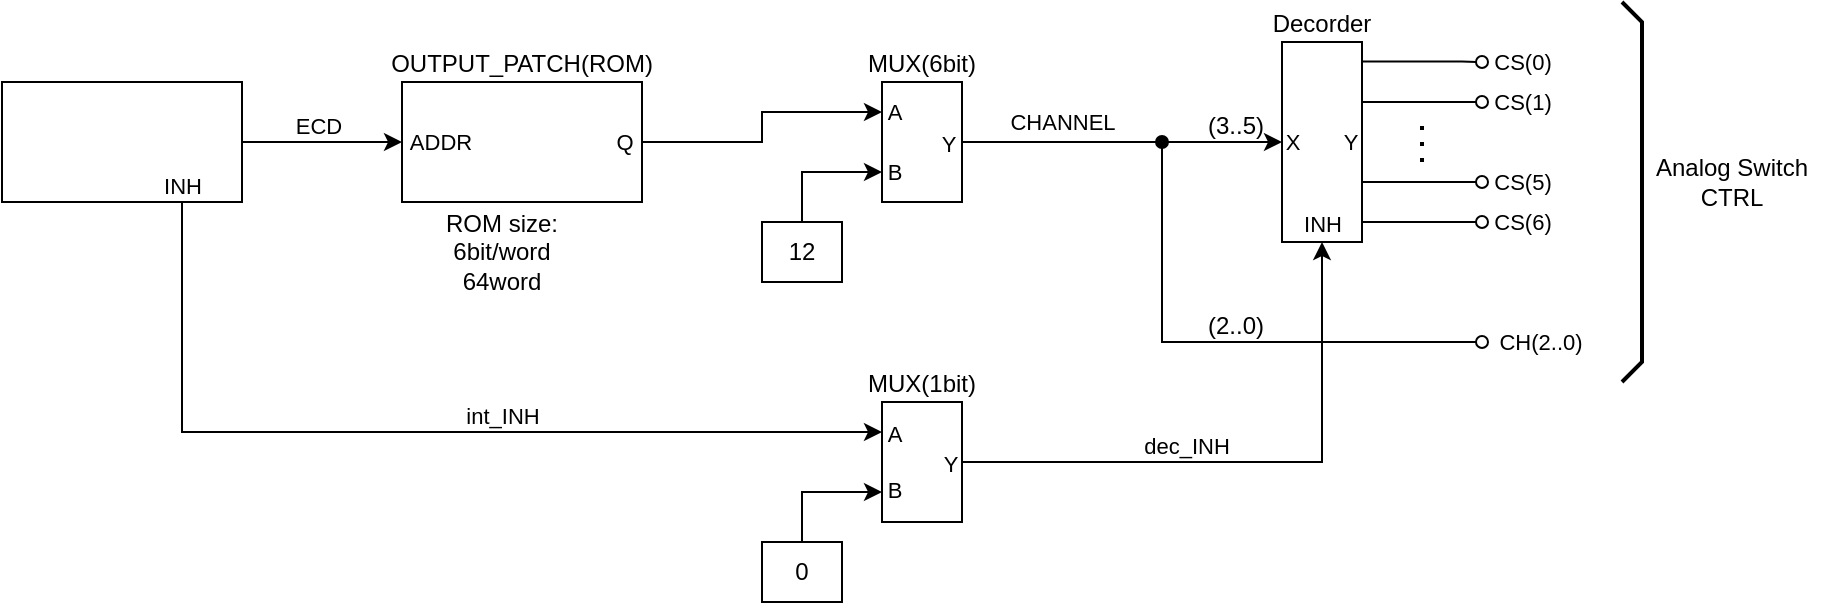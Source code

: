 <mxfile version="28.2.4">
  <diagram name="ページ1" id="_ePW4zhoS9NOFlKjHNw6">
    <mxGraphModel dx="394" dy="468" grid="1" gridSize="10" guides="1" tooltips="1" connect="1" arrows="1" fold="1" page="1" pageScale="1" pageWidth="1169" pageHeight="827" math="0" shadow="0">
      <root>
        <mxCell id="0" />
        <mxCell id="1" parent="0" />
        <mxCell id="D9AdO3M2kVD_GUAC84vx-1" value="" style="rounded=0;whiteSpace=wrap;html=1;" vertex="1" parent="1">
          <mxGeometry x="160" y="260" width="120" height="60" as="geometry" />
        </mxCell>
        <mxCell id="D9AdO3M2kVD_GUAC84vx-2" value="OUTPUT_PATCH(ROM)" style="rounded=0;whiteSpace=wrap;html=1;labelPosition=center;verticalLabelPosition=top;align=center;verticalAlign=bottom;" vertex="1" parent="1">
          <mxGeometry x="360" y="260" width="120" height="60" as="geometry" />
        </mxCell>
        <mxCell id="D9AdO3M2kVD_GUAC84vx-4" value="MUX(1bit)" style="rounded=0;whiteSpace=wrap;html=1;labelPosition=center;verticalLabelPosition=top;align=center;verticalAlign=bottom;" vertex="1" parent="1">
          <mxGeometry x="600" y="420" width="40" height="60" as="geometry" />
        </mxCell>
        <mxCell id="D9AdO3M2kVD_GUAC84vx-22" value="(3..5)" style="text;html=1;align=center;verticalAlign=middle;whiteSpace=wrap;rounded=0;" vertex="1" parent="1">
          <mxGeometry x="747" y="267" width="60" height="30" as="geometry" />
        </mxCell>
        <mxCell id="D9AdO3M2kVD_GUAC84vx-5" value="Decorder" style="rounded=0;whiteSpace=wrap;html=1;labelPosition=center;verticalLabelPosition=top;align=center;verticalAlign=bottom;" vertex="1" parent="1">
          <mxGeometry x="800" y="240" width="40" height="100" as="geometry" />
        </mxCell>
        <mxCell id="D9AdO3M2kVD_GUAC84vx-3" value="MUX(6bit)" style="rounded=0;whiteSpace=wrap;html=1;labelPosition=center;verticalLabelPosition=top;align=center;verticalAlign=bottom;" vertex="1" parent="1">
          <mxGeometry x="600" y="260" width="40" height="60" as="geometry" />
        </mxCell>
        <mxCell id="D9AdO3M2kVD_GUAC84vx-8" style="edgeStyle=orthogonalEdgeStyle;rounded=0;orthogonalLoop=1;jettySize=auto;html=1;exitX=1;exitY=0.5;exitDx=0;exitDy=0;entryX=0;entryY=0.5;entryDx=0;entryDy=0;" edge="1" parent="1" source="D9AdO3M2kVD_GUAC84vx-1" target="D9AdO3M2kVD_GUAC84vx-2">
          <mxGeometry relative="1" as="geometry" />
        </mxCell>
        <mxCell id="D9AdO3M2kVD_GUAC84vx-42" value="ADDR" style="edgeLabel;html=1;align=center;verticalAlign=middle;resizable=0;points=[];" vertex="1" connectable="0" parent="D9AdO3M2kVD_GUAC84vx-8">
          <mxGeometry x="0.67" relative="1" as="geometry">
            <mxPoint x="32" as="offset" />
          </mxGeometry>
        </mxCell>
        <mxCell id="D9AdO3M2kVD_GUAC84vx-48" value="ECD" style="edgeLabel;html=1;align=center;verticalAlign=middle;resizable=0;points=[];" vertex="1" connectable="0" parent="D9AdO3M2kVD_GUAC84vx-8">
          <mxGeometry x="-0.458" y="1" relative="1" as="geometry">
            <mxPoint x="16" y="-7" as="offset" />
          </mxGeometry>
        </mxCell>
        <mxCell id="D9AdO3M2kVD_GUAC84vx-39" style="edgeStyle=orthogonalEdgeStyle;rounded=0;orthogonalLoop=1;jettySize=auto;html=1;exitX=0.75;exitY=1;exitDx=0;exitDy=0;entryX=0;entryY=0.25;entryDx=0;entryDy=0;" edge="1" parent="1" source="D9AdO3M2kVD_GUAC84vx-1" target="D9AdO3M2kVD_GUAC84vx-4">
          <mxGeometry relative="1" as="geometry" />
        </mxCell>
        <mxCell id="D9AdO3M2kVD_GUAC84vx-40" value="A" style="edgeLabel;html=1;align=center;verticalAlign=middle;resizable=0;points=[];" vertex="1" connectable="0" parent="D9AdO3M2kVD_GUAC84vx-39">
          <mxGeometry x="0.952" y="-1" relative="1" as="geometry">
            <mxPoint x="17" as="offset" />
          </mxGeometry>
        </mxCell>
        <mxCell id="D9AdO3M2kVD_GUAC84vx-47" value="INH" style="edgeLabel;html=1;align=center;verticalAlign=middle;resizable=0;points=[];" vertex="1" connectable="0" parent="D9AdO3M2kVD_GUAC84vx-39">
          <mxGeometry x="-0.955" relative="1" as="geometry">
            <mxPoint y="-19" as="offset" />
          </mxGeometry>
        </mxCell>
        <mxCell id="D9AdO3M2kVD_GUAC84vx-49" value="int_INH" style="edgeLabel;html=1;align=center;verticalAlign=middle;resizable=0;points=[];" vertex="1" connectable="0" parent="D9AdO3M2kVD_GUAC84vx-39">
          <mxGeometry x="-0.29" y="-1" relative="1" as="geometry">
            <mxPoint x="110" y="-9" as="offset" />
          </mxGeometry>
        </mxCell>
        <mxCell id="D9AdO3M2kVD_GUAC84vx-9" style="edgeStyle=orthogonalEdgeStyle;rounded=0;orthogonalLoop=1;jettySize=auto;html=1;exitX=1;exitY=0.5;exitDx=0;exitDy=0;entryX=0;entryY=0.25;entryDx=0;entryDy=0;" edge="1" parent="1" source="D9AdO3M2kVD_GUAC84vx-2" target="D9AdO3M2kVD_GUAC84vx-3">
          <mxGeometry relative="1" as="geometry" />
        </mxCell>
        <mxCell id="D9AdO3M2kVD_GUAC84vx-23" value="A" style="edgeLabel;html=1;align=center;verticalAlign=middle;resizable=0;points=[];" vertex="1" connectable="0" parent="D9AdO3M2kVD_GUAC84vx-9">
          <mxGeometry x="0.884" relative="1" as="geometry">
            <mxPoint x="14" as="offset" />
          </mxGeometry>
        </mxCell>
        <mxCell id="D9AdO3M2kVD_GUAC84vx-43" value="Q" style="edgeLabel;html=1;align=center;verticalAlign=middle;resizable=0;points=[];" vertex="1" connectable="0" parent="D9AdO3M2kVD_GUAC84vx-9">
          <mxGeometry x="-0.801" relative="1" as="geometry">
            <mxPoint x="-23" as="offset" />
          </mxGeometry>
        </mxCell>
        <mxCell id="D9AdO3M2kVD_GUAC84vx-12" style="edgeStyle=orthogonalEdgeStyle;rounded=0;orthogonalLoop=1;jettySize=auto;html=1;exitX=1;exitY=0.5;exitDx=0;exitDy=0;entryX=0;entryY=0.5;entryDx=0;entryDy=0;" edge="1" parent="1" source="D9AdO3M2kVD_GUAC84vx-3" target="D9AdO3M2kVD_GUAC84vx-5">
          <mxGeometry relative="1" as="geometry" />
        </mxCell>
        <mxCell id="D9AdO3M2kVD_GUAC84vx-35" value="CHANNEL" style="edgeLabel;html=1;align=center;verticalAlign=middle;resizable=0;points=[];" vertex="1" connectable="0" parent="D9AdO3M2kVD_GUAC84vx-12">
          <mxGeometry x="-0.58" y="1" relative="1" as="geometry">
            <mxPoint x="16" y="-9" as="offset" />
          </mxGeometry>
        </mxCell>
        <mxCell id="D9AdO3M2kVD_GUAC84vx-38" value="X" style="edgeLabel;html=1;align=center;verticalAlign=middle;resizable=0;points=[];" vertex="1" connectable="0" parent="D9AdO3M2kVD_GUAC84vx-12">
          <mxGeometry x="0.818" relative="1" as="geometry">
            <mxPoint x="19" as="offset" />
          </mxGeometry>
        </mxCell>
        <mxCell id="D9AdO3M2kVD_GUAC84vx-44" value="Y" style="edgeLabel;html=1;align=center;verticalAlign=middle;resizable=0;points=[];" vertex="1" connectable="0" parent="D9AdO3M2kVD_GUAC84vx-12">
          <mxGeometry x="-0.812" y="-1" relative="1" as="geometry">
            <mxPoint x="-22" as="offset" />
          </mxGeometry>
        </mxCell>
        <mxCell id="D9AdO3M2kVD_GUAC84vx-36" style="edgeStyle=orthogonalEdgeStyle;rounded=0;orthogonalLoop=1;jettySize=auto;html=1;exitX=1;exitY=0.5;exitDx=0;exitDy=0;entryX=0.5;entryY=1;entryDx=0;entryDy=0;" edge="1" parent="1" source="D9AdO3M2kVD_GUAC84vx-4" target="D9AdO3M2kVD_GUAC84vx-5">
          <mxGeometry relative="1" as="geometry" />
        </mxCell>
        <mxCell id="D9AdO3M2kVD_GUAC84vx-37" value="INH" style="edgeLabel;html=1;align=center;verticalAlign=middle;resizable=0;points=[];" vertex="1" connectable="0" parent="D9AdO3M2kVD_GUAC84vx-36">
          <mxGeometry x="0.932" relative="1" as="geometry">
            <mxPoint y="-19" as="offset" />
          </mxGeometry>
        </mxCell>
        <mxCell id="D9AdO3M2kVD_GUAC84vx-45" value="Y" style="edgeLabel;html=1;align=center;verticalAlign=middle;resizable=0;points=[];" vertex="1" connectable="0" parent="D9AdO3M2kVD_GUAC84vx-36">
          <mxGeometry x="-0.859" y="-1" relative="1" as="geometry">
            <mxPoint x="-27" as="offset" />
          </mxGeometry>
        </mxCell>
        <mxCell id="D9AdO3M2kVD_GUAC84vx-50" value="dec_INH" style="edgeLabel;html=1;align=center;verticalAlign=middle;resizable=0;points=[];" vertex="1" connectable="0" parent="D9AdO3M2kVD_GUAC84vx-36">
          <mxGeometry x="-0.231" y="2" relative="1" as="geometry">
            <mxPoint y="-6" as="offset" />
          </mxGeometry>
        </mxCell>
        <mxCell id="D9AdO3M2kVD_GUAC84vx-13" style="edgeStyle=orthogonalEdgeStyle;rounded=0;orthogonalLoop=1;jettySize=auto;html=1;exitX=1.009;exitY=0.098;exitDx=0;exitDy=0;exitPerimeter=0;endArrow=oval;endFill=0;" edge="1" parent="1" source="D9AdO3M2kVD_GUAC84vx-5">
          <mxGeometry relative="1" as="geometry">
            <mxPoint x="900" y="250" as="targetPoint" />
            <mxPoint x="840" y="260" as="sourcePoint" />
            <Array as="points">
              <mxPoint x="890" y="250" />
            </Array>
          </mxGeometry>
        </mxCell>
        <mxCell id="D9AdO3M2kVD_GUAC84vx-17" value="CS(0)" style="edgeLabel;html=1;align=center;verticalAlign=middle;resizable=0;points=[];" vertex="1" connectable="0" parent="D9AdO3M2kVD_GUAC84vx-13">
          <mxGeometry x="1" y="-1" relative="1" as="geometry">
            <mxPoint x="20" y="-1" as="offset" />
          </mxGeometry>
        </mxCell>
        <mxCell id="D9AdO3M2kVD_GUAC84vx-11" style="edgeStyle=orthogonalEdgeStyle;rounded=0;orthogonalLoop=1;jettySize=auto;html=1;exitX=0.5;exitY=0;exitDx=0;exitDy=0;entryX=0;entryY=0.75;entryDx=0;entryDy=0;" edge="1" parent="1" source="D9AdO3M2kVD_GUAC84vx-6" target="D9AdO3M2kVD_GUAC84vx-3">
          <mxGeometry relative="1" as="geometry" />
        </mxCell>
        <mxCell id="D9AdO3M2kVD_GUAC84vx-24" value="B" style="edgeLabel;html=1;align=center;verticalAlign=middle;resizable=0;points=[];" vertex="1" connectable="0" parent="D9AdO3M2kVD_GUAC84vx-11">
          <mxGeometry x="0.785" relative="1" as="geometry">
            <mxPoint x="13" as="offset" />
          </mxGeometry>
        </mxCell>
        <mxCell id="D9AdO3M2kVD_GUAC84vx-6" value="12" style="text;html=1;align=center;verticalAlign=middle;whiteSpace=wrap;rounded=0;strokeColor=default;strokeWidth=1;" vertex="1" parent="1">
          <mxGeometry x="540" y="330" width="40" height="30" as="geometry" />
        </mxCell>
        <mxCell id="D9AdO3M2kVD_GUAC84vx-25" style="edgeStyle=orthogonalEdgeStyle;rounded=0;orthogonalLoop=1;jettySize=auto;html=1;exitX=0.5;exitY=0;exitDx=0;exitDy=0;entryX=0;entryY=0.75;entryDx=0;entryDy=0;" edge="1" parent="1" source="D9AdO3M2kVD_GUAC84vx-7" target="D9AdO3M2kVD_GUAC84vx-4">
          <mxGeometry relative="1" as="geometry" />
        </mxCell>
        <mxCell id="D9AdO3M2kVD_GUAC84vx-26" value="B" style="edgeLabel;html=1;align=center;verticalAlign=middle;resizable=0;points=[];" vertex="1" connectable="0" parent="D9AdO3M2kVD_GUAC84vx-25">
          <mxGeometry x="0.785" y="1" relative="1" as="geometry">
            <mxPoint x="13" as="offset" />
          </mxGeometry>
        </mxCell>
        <mxCell id="D9AdO3M2kVD_GUAC84vx-7" value="0" style="text;html=1;align=center;verticalAlign=middle;whiteSpace=wrap;rounded=0;strokeColor=default;strokeWidth=1;" vertex="1" parent="1">
          <mxGeometry x="540" y="490" width="40" height="30" as="geometry" />
        </mxCell>
        <mxCell id="D9AdO3M2kVD_GUAC84vx-14" style="edgeStyle=orthogonalEdgeStyle;rounded=0;orthogonalLoop=1;jettySize=auto;html=1;exitX=1;exitY=0.25;exitDx=0;exitDy=0;endArrow=oval;endFill=0;" edge="1" parent="1">
          <mxGeometry relative="1" as="geometry">
            <mxPoint x="900" y="270" as="targetPoint" />
            <mxPoint x="840" y="270" as="sourcePoint" />
          </mxGeometry>
        </mxCell>
        <mxCell id="D9AdO3M2kVD_GUAC84vx-18" value="CS(1)" style="edgeLabel;html=1;align=center;verticalAlign=middle;resizable=0;points=[];" vertex="1" connectable="0" parent="D9AdO3M2kVD_GUAC84vx-14">
          <mxGeometry x="1" y="1" relative="1" as="geometry">
            <mxPoint x="20" y="1" as="offset" />
          </mxGeometry>
        </mxCell>
        <mxCell id="D9AdO3M2kVD_GUAC84vx-46" value="Y" style="edgeLabel;html=1;align=center;verticalAlign=middle;resizable=0;points=[];" vertex="1" connectable="0" parent="D9AdO3M2kVD_GUAC84vx-14">
          <mxGeometry x="-1" relative="1" as="geometry">
            <mxPoint x="-6" y="20" as="offset" />
          </mxGeometry>
        </mxCell>
        <mxCell id="D9AdO3M2kVD_GUAC84vx-15" style="edgeStyle=orthogonalEdgeStyle;rounded=0;orthogonalLoop=1;jettySize=auto;html=1;exitX=1;exitY=0.25;exitDx=0;exitDy=0;endArrow=oval;endFill=0;" edge="1" parent="1">
          <mxGeometry relative="1" as="geometry">
            <mxPoint x="900" y="310" as="targetPoint" />
            <mxPoint x="840" y="310" as="sourcePoint" />
          </mxGeometry>
        </mxCell>
        <mxCell id="D9AdO3M2kVD_GUAC84vx-19" value="CS(5)" style="edgeLabel;html=1;align=center;verticalAlign=middle;resizable=0;points=[];" vertex="1" connectable="0" parent="D9AdO3M2kVD_GUAC84vx-15">
          <mxGeometry x="1" y="-1" relative="1" as="geometry">
            <mxPoint x="20" y="-1" as="offset" />
          </mxGeometry>
        </mxCell>
        <mxCell id="D9AdO3M2kVD_GUAC84vx-16" style="edgeStyle=orthogonalEdgeStyle;rounded=0;orthogonalLoop=1;jettySize=auto;html=1;exitX=1;exitY=0.25;exitDx=0;exitDy=0;endArrow=oval;endFill=0;" edge="1" parent="1">
          <mxGeometry relative="1" as="geometry">
            <mxPoint x="900" y="330" as="targetPoint" />
            <mxPoint x="840" y="330" as="sourcePoint" />
          </mxGeometry>
        </mxCell>
        <mxCell id="D9AdO3M2kVD_GUAC84vx-20" value="CS(6)" style="edgeLabel;html=1;align=center;verticalAlign=middle;resizable=0;points=[];" vertex="1" connectable="0" parent="D9AdO3M2kVD_GUAC84vx-16">
          <mxGeometry x="1" y="1" relative="1" as="geometry">
            <mxPoint x="20" y="1" as="offset" />
          </mxGeometry>
        </mxCell>
        <mxCell id="D9AdO3M2kVD_GUAC84vx-21" value="" style="endArrow=none;dashed=1;html=1;dashPattern=1 3;strokeWidth=2;rounded=0;" edge="1" parent="1">
          <mxGeometry width="50" height="50" relative="1" as="geometry">
            <mxPoint x="870" y="300" as="sourcePoint" />
            <mxPoint x="870" y="280" as="targetPoint" />
          </mxGeometry>
        </mxCell>
        <mxCell id="D9AdO3M2kVD_GUAC84vx-29" value="" style="endArrow=oval;html=1;rounded=0;endFill=1;startArrow=oval;startFill=0;" edge="1" parent="1">
          <mxGeometry width="50" height="50" relative="1" as="geometry">
            <mxPoint x="900" y="390" as="sourcePoint" />
            <mxPoint x="740" y="290" as="targetPoint" />
            <Array as="points">
              <mxPoint x="740" y="390" />
            </Array>
          </mxGeometry>
        </mxCell>
        <mxCell id="D9AdO3M2kVD_GUAC84vx-31" value="CH(2..0)" style="edgeLabel;html=1;align=center;verticalAlign=middle;resizable=0;points=[];" vertex="1" connectable="0" parent="D9AdO3M2kVD_GUAC84vx-29">
          <mxGeometry x="-0.734" y="2" relative="1" as="geometry">
            <mxPoint x="63" y="-2" as="offset" />
          </mxGeometry>
        </mxCell>
        <mxCell id="D9AdO3M2kVD_GUAC84vx-30" value="(2..0)" style="text;html=1;align=center;verticalAlign=middle;whiteSpace=wrap;rounded=0;" vertex="1" parent="1">
          <mxGeometry x="747" y="367" width="60" height="30" as="geometry" />
        </mxCell>
        <mxCell id="D9AdO3M2kVD_GUAC84vx-32" value="Analog Switch CTRL" style="text;html=1;align=center;verticalAlign=middle;whiteSpace=wrap;rounded=0;" vertex="1" parent="1">
          <mxGeometry x="980" y="280" width="90" height="60" as="geometry" />
        </mxCell>
        <mxCell id="D9AdO3M2kVD_GUAC84vx-34" value="" style="endArrow=none;html=1;rounded=0;strokeWidth=2;" edge="1" parent="1">
          <mxGeometry width="50" height="50" relative="1" as="geometry">
            <mxPoint x="970" y="410" as="sourcePoint" />
            <mxPoint x="970" y="220" as="targetPoint" />
            <Array as="points">
              <mxPoint x="980" y="400" />
              <mxPoint x="980" y="230" />
            </Array>
          </mxGeometry>
        </mxCell>
        <mxCell id="D9AdO3M2kVD_GUAC84vx-41" value="ROM size:&lt;div&gt;6bit/word&lt;/div&gt;&lt;div&gt;64word&lt;/div&gt;" style="text;html=1;align=center;verticalAlign=middle;whiteSpace=wrap;rounded=0;" vertex="1" parent="1">
          <mxGeometry x="380" y="330" width="60" height="30" as="geometry" />
        </mxCell>
      </root>
    </mxGraphModel>
  </diagram>
</mxfile>
